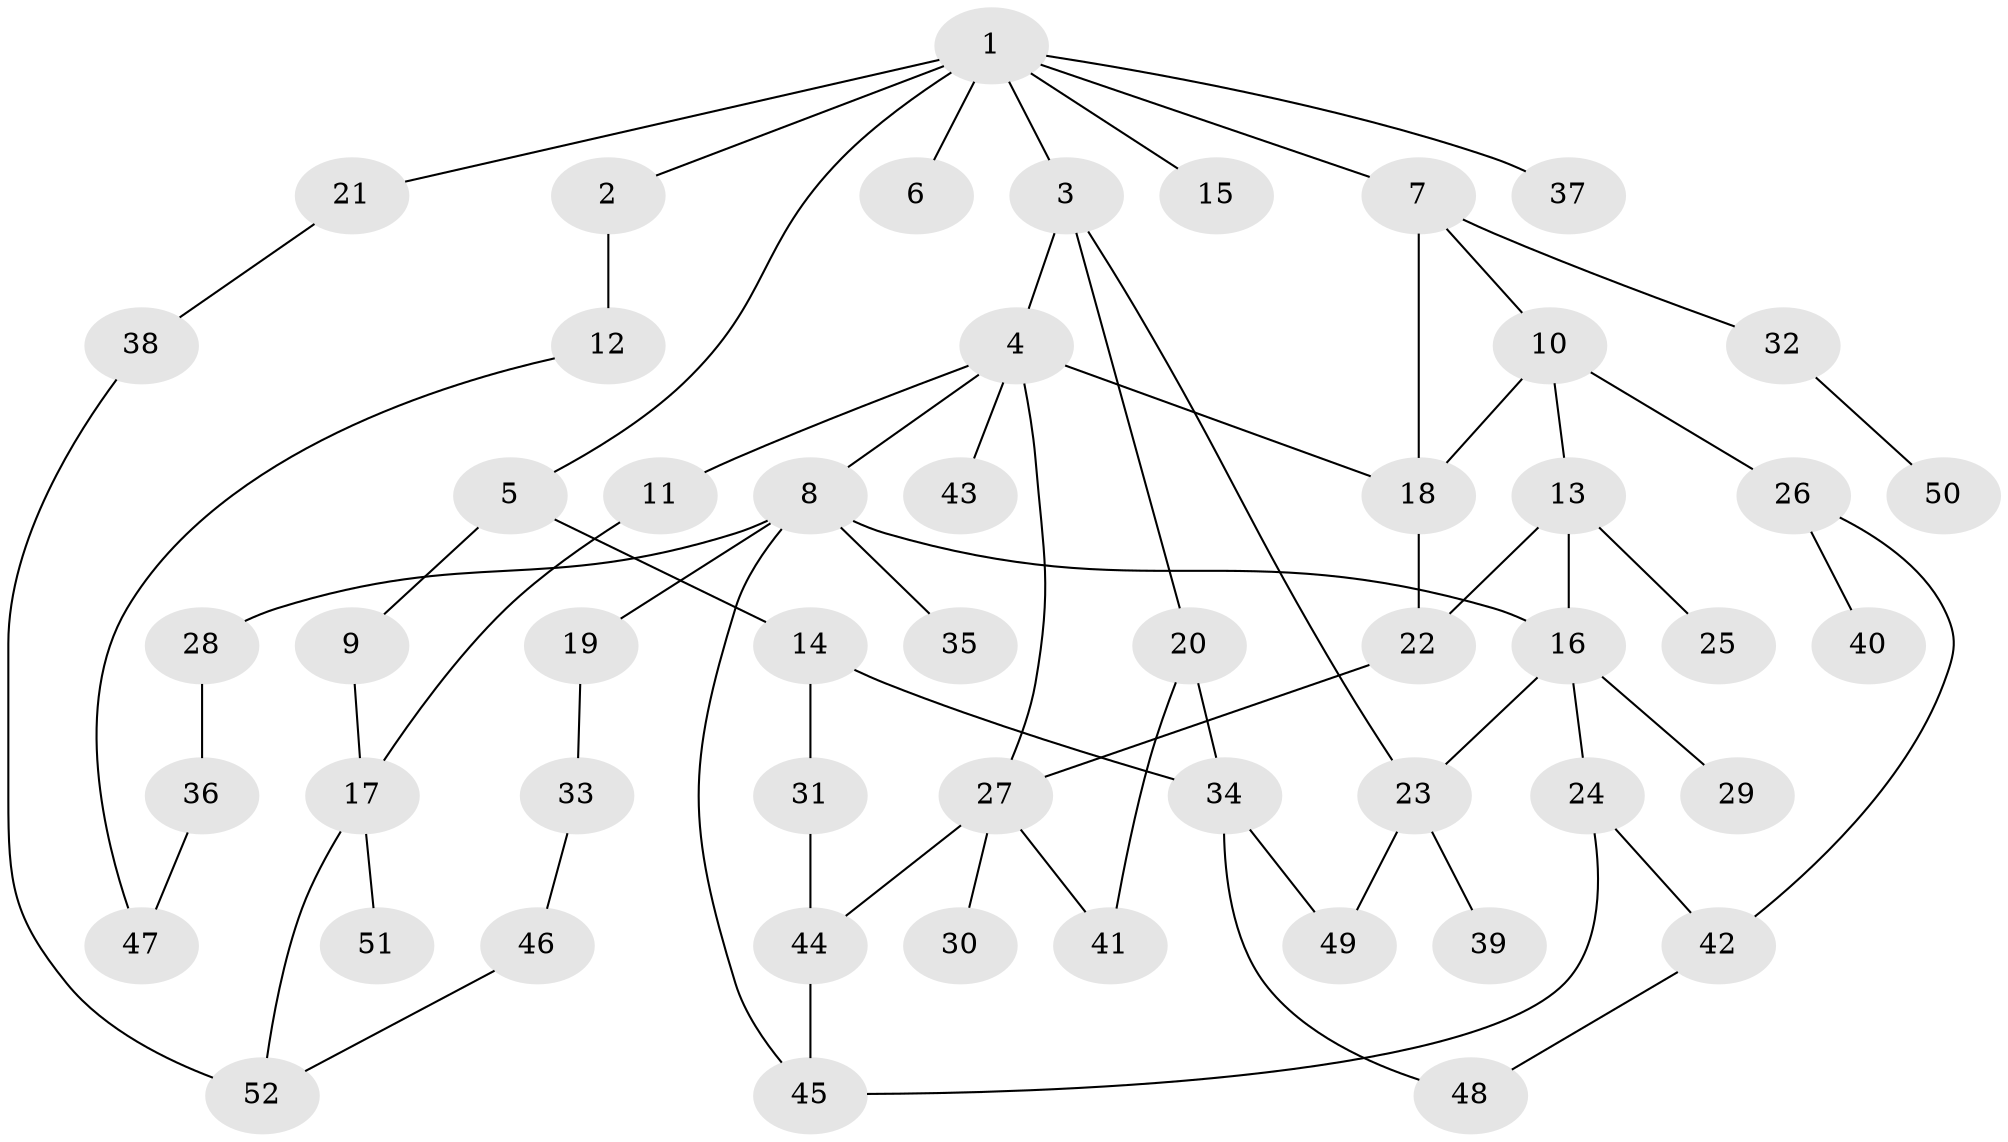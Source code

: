 // coarse degree distribution, {2: 0.3076923076923077, 6: 0.11538461538461539, 4: 0.11538461538461539, 3: 0.23076923076923078, 1: 0.11538461538461539, 5: 0.11538461538461539}
// Generated by graph-tools (version 1.1) at 2025/45/03/06/25 01:45:09]
// undirected, 52 vertices, 69 edges
graph export_dot {
graph [start="1"]
  node [color=gray90,style=filled];
  1;
  2;
  3;
  4;
  5;
  6;
  7;
  8;
  9;
  10;
  11;
  12;
  13;
  14;
  15;
  16;
  17;
  18;
  19;
  20;
  21;
  22;
  23;
  24;
  25;
  26;
  27;
  28;
  29;
  30;
  31;
  32;
  33;
  34;
  35;
  36;
  37;
  38;
  39;
  40;
  41;
  42;
  43;
  44;
  45;
  46;
  47;
  48;
  49;
  50;
  51;
  52;
  1 -- 2;
  1 -- 3;
  1 -- 5;
  1 -- 6;
  1 -- 7;
  1 -- 15;
  1 -- 21;
  1 -- 37;
  2 -- 12;
  3 -- 4;
  3 -- 20;
  3 -- 23;
  4 -- 8;
  4 -- 11;
  4 -- 18;
  4 -- 27;
  4 -- 43;
  5 -- 9;
  5 -- 14;
  7 -- 10;
  7 -- 32;
  7 -- 18;
  8 -- 19;
  8 -- 28;
  8 -- 35;
  8 -- 45;
  8 -- 16;
  9 -- 17;
  10 -- 13;
  10 -- 26;
  10 -- 18;
  11 -- 17;
  12 -- 47;
  13 -- 16;
  13 -- 22;
  13 -- 25;
  14 -- 31;
  14 -- 34;
  16 -- 23;
  16 -- 24;
  16 -- 29;
  17 -- 51;
  17 -- 52;
  18 -- 22;
  19 -- 33;
  20 -- 34;
  20 -- 41;
  21 -- 38;
  22 -- 27;
  23 -- 39;
  23 -- 49;
  24 -- 42;
  24 -- 45;
  26 -- 40;
  26 -- 42;
  27 -- 30;
  27 -- 41;
  27 -- 44;
  28 -- 36;
  31 -- 44;
  32 -- 50;
  33 -- 46;
  34 -- 48;
  34 -- 49;
  36 -- 47;
  38 -- 52;
  42 -- 48;
  44 -- 45;
  46 -- 52;
}
